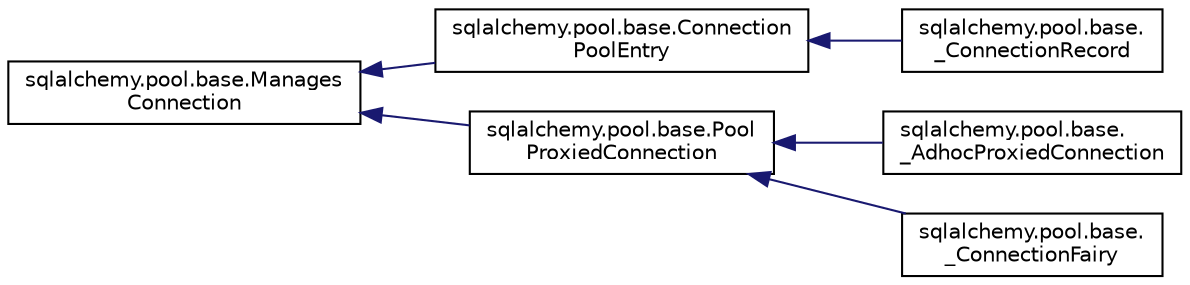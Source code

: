 digraph "Graphical Class Hierarchy"
{
 // LATEX_PDF_SIZE
  edge [fontname="Helvetica",fontsize="10",labelfontname="Helvetica",labelfontsize="10"];
  node [fontname="Helvetica",fontsize="10",shape=record];
  rankdir="LR";
  Node0 [label="sqlalchemy.pool.base.Manages\lConnection",height=0.2,width=0.4,color="black", fillcolor="white", style="filled",URL="$classsqlalchemy_1_1pool_1_1base_1_1ManagesConnection.html",tooltip=" "];
  Node0 -> Node1 [dir="back",color="midnightblue",fontsize="10",style="solid",fontname="Helvetica"];
  Node1 [label="sqlalchemy.pool.base.Connection\lPoolEntry",height=0.2,width=0.4,color="black", fillcolor="white", style="filled",URL="$classsqlalchemy_1_1pool_1_1base_1_1ConnectionPoolEntry.html",tooltip=" "];
  Node1 -> Node2 [dir="back",color="midnightblue",fontsize="10",style="solid",fontname="Helvetica"];
  Node2 [label="sqlalchemy.pool.base.\l_ConnectionRecord",height=0.2,width=0.4,color="black", fillcolor="white", style="filled",URL="$classsqlalchemy_1_1pool_1_1base_1_1__ConnectionRecord.html",tooltip=" "];
  Node0 -> Node3 [dir="back",color="midnightblue",fontsize="10",style="solid",fontname="Helvetica"];
  Node3 [label="sqlalchemy.pool.base.Pool\lProxiedConnection",height=0.2,width=0.4,color="black", fillcolor="white", style="filled",URL="$classsqlalchemy_1_1pool_1_1base_1_1PoolProxiedConnection.html",tooltip=" "];
  Node3 -> Node4 [dir="back",color="midnightblue",fontsize="10",style="solid",fontname="Helvetica"];
  Node4 [label="sqlalchemy.pool.base.\l_AdhocProxiedConnection",height=0.2,width=0.4,color="black", fillcolor="white", style="filled",URL="$classsqlalchemy_1_1pool_1_1base_1_1__AdhocProxiedConnection.html",tooltip=" "];
  Node3 -> Node5 [dir="back",color="midnightblue",fontsize="10",style="solid",fontname="Helvetica"];
  Node5 [label="sqlalchemy.pool.base.\l_ConnectionFairy",height=0.2,width=0.4,color="black", fillcolor="white", style="filled",URL="$classsqlalchemy_1_1pool_1_1base_1_1__ConnectionFairy.html",tooltip=" "];
}
